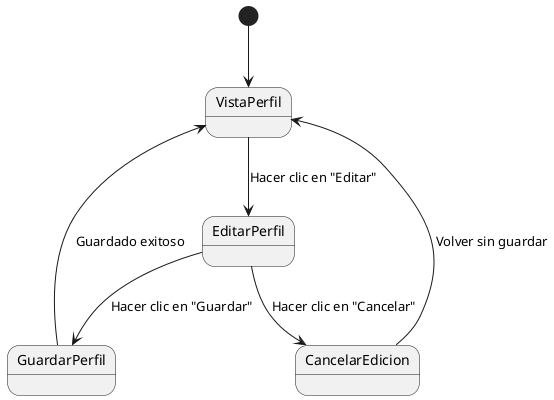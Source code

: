 @startuml
[*] --> VistaPerfil

VistaPerfil --> EditarPerfil : Hacer clic en "Editar"
EditarPerfil --> GuardarPerfil : Hacer clic en "Guardar"
EditarPerfil --> CancelarEdicion : Hacer clic en "Cancelar"
GuardarPerfil --> VistaPerfil : Guardado exitoso
CancelarEdicion --> VistaPerfil : Volver sin guardar
@enduml

